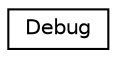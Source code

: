 digraph "Graphical Class Hierarchy"
{
 // LATEX_PDF_SIZE
  edge [fontname="Helvetica",fontsize="10",labelfontname="Helvetica",labelfontsize="10"];
  node [fontname="Helvetica",fontsize="10",shape=record];
  rankdir="LR";
  Node0 [label="Debug",height=0.2,width=0.4,color="black", fillcolor="white", style="filled",URL="$class_debug.html",tooltip=" "];
}
